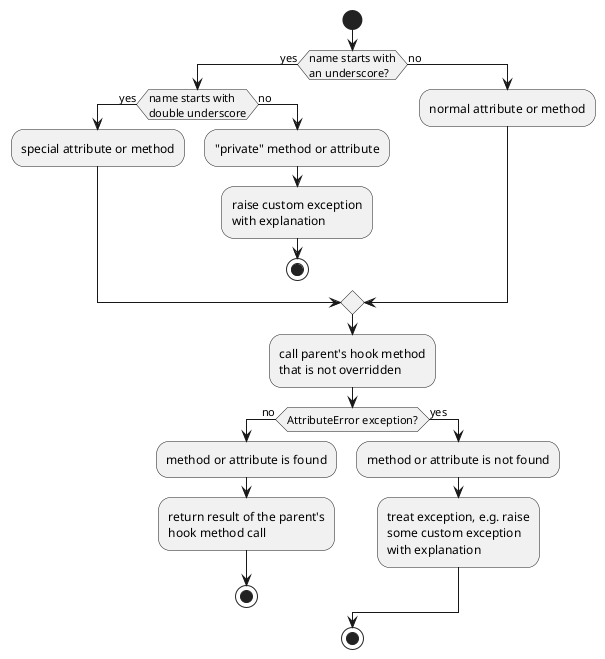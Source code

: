 @startuml test_case3_activity

start

if (name starts with\nan underscore?) then (yes)
    if (name starts with\ndouble underscore) then (yes)
        :special attribute or method;
    else (no)
        :"private" method or attribute;
        :raise custom exception\nwith explanation;
        stop
    endif
else (no)
    :normal attribute or method;
endif

:call parent's hook method\nthat is not overridden;

if (AttributeError exception?) then (no)
    :method or attribute is found;
    :return result of the parent's\nhook method call;
    stop
else (yes)
    :method or attribute is not found;
    :treat exception, e.g. raise\nsome custom exception\nwith explanation;
endif

stop

@enduml